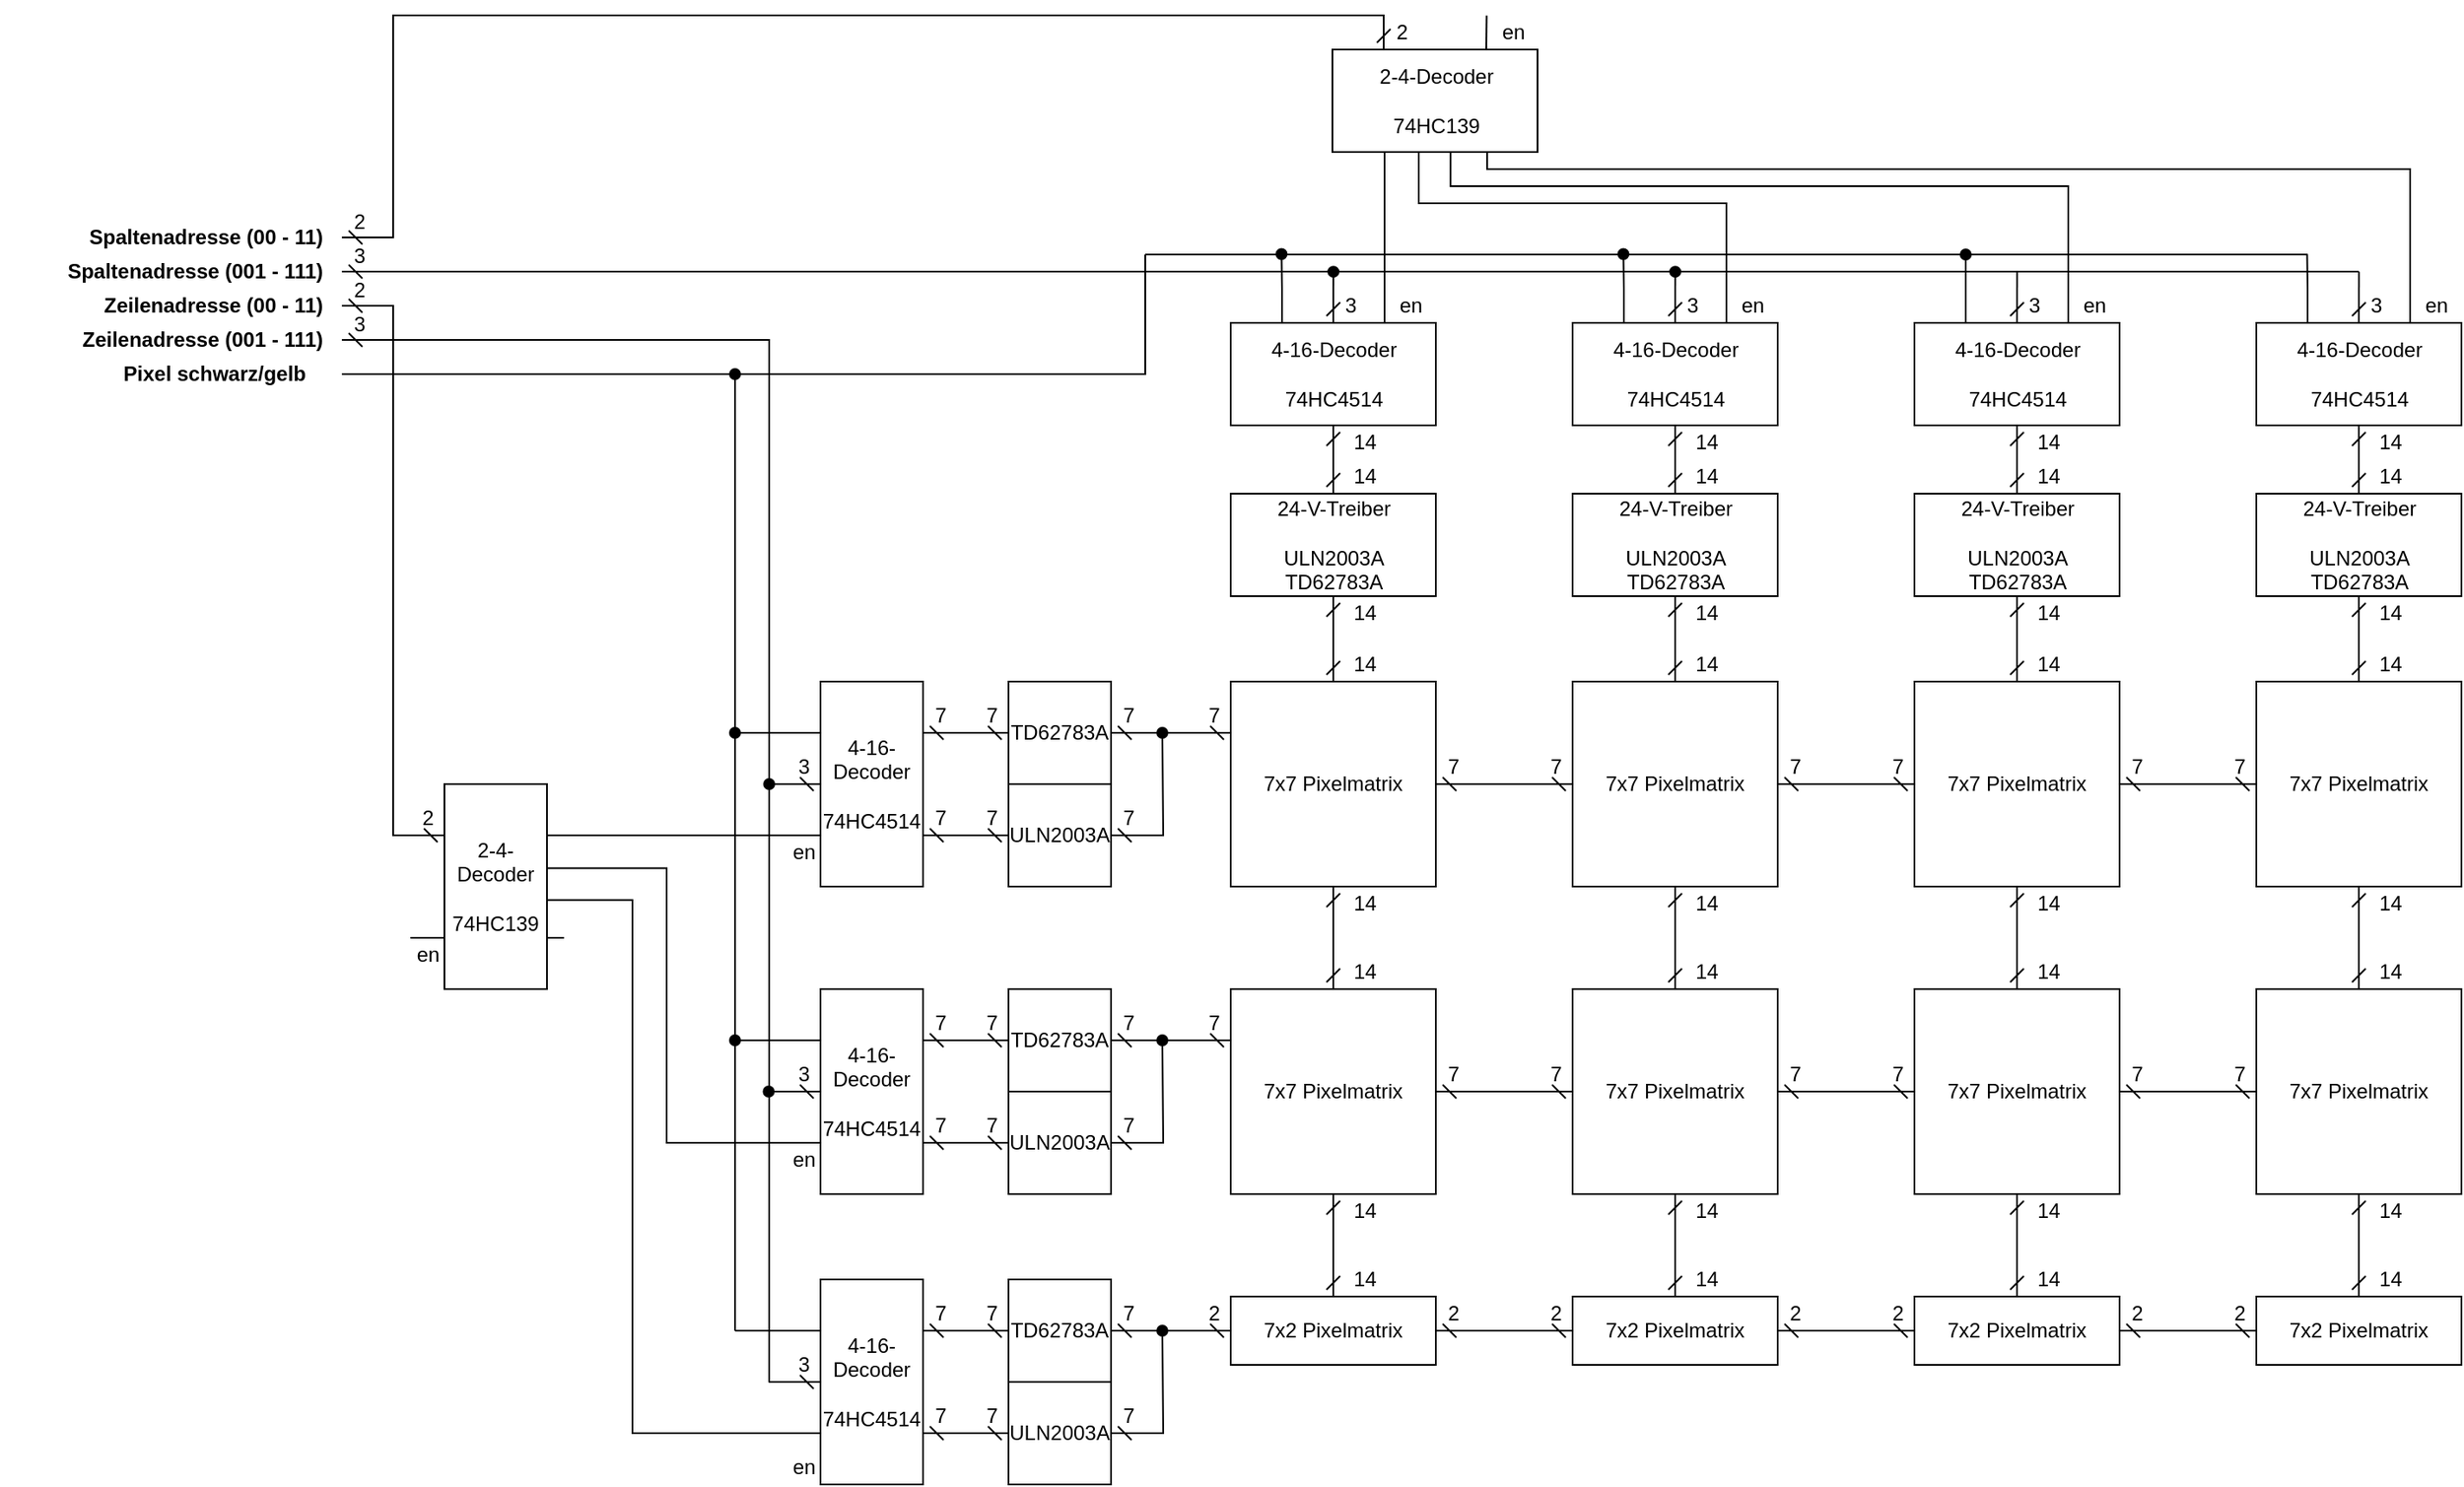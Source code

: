<mxfile version="12.1.9" type="device" pages="1"><diagram name="Page-1" id="16e2658f-23c8-b752-8be9-c03fbebb8bbe"><mxGraphModel dx="1669" dy="1172" grid="1" gridSize="10" guides="1" tooltips="1" connect="1" arrows="1" fold="1" page="1" pageScale="1" pageWidth="1100" pageHeight="850" background="#ffffff" math="0" shadow="0"><root><mxCell id="0"/><mxCell id="1" parent="0"/><mxCell id="AP1-8QNdp-dhVw5lgacH-3" value="" style="edgeStyle=orthogonalEdgeStyle;rounded=0;orthogonalLoop=1;jettySize=auto;html=1;endArrow=dash;endFill=0;startArrow=dash;startFill=0;" parent="1" source="AP1-8QNdp-dhVw5lgacH-1" target="AP1-8QNdp-dhVw5lgacH-2" edge="1"><mxGeometry relative="1" as="geometry"/></mxCell><mxCell id="AP1-8QNdp-dhVw5lgacH-11" value="" style="edgeStyle=orthogonalEdgeStyle;rounded=0;orthogonalLoop=1;jettySize=auto;html=1;startArrow=dash;startFill=0;endArrow=dash;endFill=0;" parent="1" source="AP1-8QNdp-dhVw5lgacH-1" target="AP1-8QNdp-dhVw5lgacH-10" edge="1"><mxGeometry relative="1" as="geometry"/></mxCell><mxCell id="AP1-8QNdp-dhVw5lgacH-27" value="" style="edgeStyle=orthogonalEdgeStyle;rounded=0;orthogonalLoop=1;jettySize=auto;html=1;startArrow=dash;startFill=0;endArrow=dash;endFill=0;" parent="1" source="AP1-8QNdp-dhVw5lgacH-1" target="AP1-8QNdp-dhVw5lgacH-26" edge="1"><mxGeometry relative="1" as="geometry"/></mxCell><mxCell id="AP1-8QNdp-dhVw5lgacH-1" value="7x7 Pixelmatrix" style="rounded=0;whiteSpace=wrap;html=1;" parent="1" vertex="1"><mxGeometry x="490" y="260" width="120" height="120" as="geometry"/></mxCell><mxCell id="AP1-8QNdp-dhVw5lgacH-31" value="" style="edgeStyle=orthogonalEdgeStyle;rounded=0;orthogonalLoop=1;jettySize=auto;html=1;startArrow=dash;startFill=0;endArrow=dash;endFill=0;" parent="1" source="AP1-8QNdp-dhVw5lgacH-26" target="AP1-8QNdp-dhVw5lgacH-30" edge="1"><mxGeometry relative="1" as="geometry"/></mxCell><mxCell id="AP1-8QNdp-dhVw5lgacH-35" value="" style="edgeStyle=orthogonalEdgeStyle;rounded=0;orthogonalLoop=1;jettySize=auto;html=1;startArrow=dash;startFill=0;endArrow=dash;endFill=0;" parent="1" source="AP1-8QNdp-dhVw5lgacH-26" target="AP1-8QNdp-dhVw5lgacH-34" edge="1"><mxGeometry relative="1" as="geometry"/></mxCell><mxCell id="AP1-8QNdp-dhVw5lgacH-26" value="7x7 Pixelmatrix" style="rounded=0;whiteSpace=wrap;html=1;" parent="1" vertex="1"><mxGeometry x="490" y="440" width="120" height="120" as="geometry"/></mxCell><mxCell id="AP1-8QNdp-dhVw5lgacH-44" value="" style="edgeStyle=orthogonalEdgeStyle;rounded=0;orthogonalLoop=1;jettySize=auto;html=1;startArrow=dash;startFill=0;endArrow=dash;endFill=0;" parent="1" source="AP1-8QNdp-dhVw5lgacH-34" target="AP1-8QNdp-dhVw5lgacH-43" edge="1"><mxGeometry relative="1" as="geometry"/></mxCell><mxCell id="AP1-8QNdp-dhVw5lgacH-34" value="7x7 Pixelmatrix" style="rounded=0;whiteSpace=wrap;html=1;" parent="1" vertex="1"><mxGeometry x="690" y="440" width="120" height="120" as="geometry"/></mxCell><mxCell id="AP1-8QNdp-dhVw5lgacH-46" value="" style="edgeStyle=orthogonalEdgeStyle;rounded=0;orthogonalLoop=1;jettySize=auto;html=1;startArrow=dash;startFill=0;endArrow=dash;endFill=0;" parent="1" source="AP1-8QNdp-dhVw5lgacH-43" target="AP1-8QNdp-dhVw5lgacH-45" edge="1"><mxGeometry relative="1" as="geometry"/></mxCell><mxCell id="AP1-8QNdp-dhVw5lgacH-53" style="edgeStyle=orthogonalEdgeStyle;rounded=0;orthogonalLoop=1;jettySize=auto;html=1;exitX=0.5;exitY=0;exitDx=0;exitDy=0;entryX=0.5;entryY=1;entryDx=0;entryDy=0;startArrow=dash;startFill=0;endArrow=dash;endFill=0;" parent="1" source="AP1-8QNdp-dhVw5lgacH-43" target="AP1-8QNdp-dhVw5lgacH-22" edge="1"><mxGeometry relative="1" as="geometry"/></mxCell><mxCell id="AP1-8QNdp-dhVw5lgacH-43" value="7x7 Pixelmatrix" style="rounded=0;whiteSpace=wrap;html=1;" parent="1" vertex="1"><mxGeometry x="890" y="440" width="120" height="120" as="geometry"/></mxCell><mxCell id="AP1-8QNdp-dhVw5lgacH-52" style="edgeStyle=orthogonalEdgeStyle;rounded=0;orthogonalLoop=1;jettySize=auto;html=1;exitX=0.5;exitY=0;exitDx=0;exitDy=0;entryX=0.5;entryY=1;entryDx=0;entryDy=0;startArrow=dash;startFill=0;endArrow=dash;endFill=0;" parent="1" source="AP1-8QNdp-dhVw5lgacH-45" target="AP1-8QNdp-dhVw5lgacH-47" edge="1"><mxGeometry relative="1" as="geometry"/></mxCell><mxCell id="AP1-8QNdp-dhVw5lgacH-45" value="7x7 Pixelmatrix" style="rounded=0;whiteSpace=wrap;html=1;" parent="1" vertex="1"><mxGeometry x="1090" y="440" width="120" height="120" as="geometry"/></mxCell><mxCell id="AP1-8QNdp-dhVw5lgacH-38" value="" style="edgeStyle=orthogonalEdgeStyle;rounded=0;orthogonalLoop=1;jettySize=auto;html=1;startArrow=dash;startFill=0;endArrow=dash;endFill=0;" parent="1" source="AP1-8QNdp-dhVw5lgacH-30" target="AP1-8QNdp-dhVw5lgacH-37" edge="1"><mxGeometry relative="1" as="geometry"/></mxCell><mxCell id="AP1-8QNdp-dhVw5lgacH-30" value="7x2 Pixelmatrix" style="rounded=0;whiteSpace=wrap;html=1;" parent="1" vertex="1"><mxGeometry x="490" y="620" width="120" height="40" as="geometry"/></mxCell><mxCell id="AP1-8QNdp-dhVw5lgacH-40" value="" style="edgeStyle=orthogonalEdgeStyle;rounded=0;orthogonalLoop=1;jettySize=auto;html=1;startArrow=dash;startFill=0;endArrow=dash;endFill=0;" parent="1" source="AP1-8QNdp-dhVw5lgacH-37" target="AP1-8QNdp-dhVw5lgacH-39" edge="1"><mxGeometry relative="1" as="geometry"/></mxCell><mxCell id="AP1-8QNdp-dhVw5lgacH-49" style="edgeStyle=orthogonalEdgeStyle;rounded=0;orthogonalLoop=1;jettySize=auto;html=1;exitX=0.5;exitY=0;exitDx=0;exitDy=0;entryX=0.5;entryY=1;entryDx=0;entryDy=0;startArrow=dash;startFill=0;endArrow=dash;endFill=0;" parent="1" source="AP1-8QNdp-dhVw5lgacH-37" target="AP1-8QNdp-dhVw5lgacH-34" edge="1"><mxGeometry relative="1" as="geometry"/></mxCell><mxCell id="AP1-8QNdp-dhVw5lgacH-37" value="7x2 Pixelmatrix" style="rounded=0;whiteSpace=wrap;html=1;" parent="1" vertex="1"><mxGeometry x="690" y="620" width="120" height="40" as="geometry"/></mxCell><mxCell id="AP1-8QNdp-dhVw5lgacH-42" value="" style="edgeStyle=orthogonalEdgeStyle;rounded=0;orthogonalLoop=1;jettySize=auto;html=1;startArrow=dash;startFill=0;endArrow=dash;endFill=0;" parent="1" source="AP1-8QNdp-dhVw5lgacH-39" target="AP1-8QNdp-dhVw5lgacH-41" edge="1"><mxGeometry relative="1" as="geometry"/></mxCell><mxCell id="AP1-8QNdp-dhVw5lgacH-50" style="edgeStyle=orthogonalEdgeStyle;rounded=0;orthogonalLoop=1;jettySize=auto;html=1;exitX=0.5;exitY=0;exitDx=0;exitDy=0;entryX=0.5;entryY=1;entryDx=0;entryDy=0;startArrow=dash;startFill=0;endArrow=dash;endFill=0;" parent="1" source="AP1-8QNdp-dhVw5lgacH-39" target="AP1-8QNdp-dhVw5lgacH-43" edge="1"><mxGeometry relative="1" as="geometry"/></mxCell><mxCell id="AP1-8QNdp-dhVw5lgacH-39" value="7x2 Pixelmatrix" style="rounded=0;whiteSpace=wrap;html=1;" parent="1" vertex="1"><mxGeometry x="890" y="620" width="120" height="40" as="geometry"/></mxCell><mxCell id="AP1-8QNdp-dhVw5lgacH-51" style="edgeStyle=orthogonalEdgeStyle;rounded=0;orthogonalLoop=1;jettySize=auto;html=1;exitX=0.5;exitY=0;exitDx=0;exitDy=0;entryX=0.5;entryY=1;entryDx=0;entryDy=0;startArrow=dash;startFill=0;endArrow=dash;endFill=0;" parent="1" source="AP1-8QNdp-dhVw5lgacH-41" target="AP1-8QNdp-dhVw5lgacH-45" edge="1"><mxGeometry relative="1" as="geometry"/></mxCell><mxCell id="AP1-8QNdp-dhVw5lgacH-41" value="7x2 Pixelmatrix" style="rounded=0;whiteSpace=wrap;html=1;" parent="1" vertex="1"><mxGeometry x="1090" y="620" width="120" height="40" as="geometry"/></mxCell><mxCell id="AP1-8QNdp-dhVw5lgacH-23" value="" style="edgeStyle=orthogonalEdgeStyle;rounded=0;orthogonalLoop=1;jettySize=auto;html=1;startArrow=dash;startFill=0;endArrow=dash;endFill=0;" parent="1" source="AP1-8QNdp-dhVw5lgacH-10" target="AP1-8QNdp-dhVw5lgacH-22" edge="1"><mxGeometry relative="1" as="geometry"/></mxCell><mxCell id="AP1-8QNdp-dhVw5lgacH-36" style="edgeStyle=orthogonalEdgeStyle;rounded=0;orthogonalLoop=1;jettySize=auto;html=1;exitX=0.5;exitY=1;exitDx=0;exitDy=0;entryX=0.5;entryY=0;entryDx=0;entryDy=0;startArrow=dash;startFill=0;endArrow=dash;endFill=0;" parent="1" source="AP1-8QNdp-dhVw5lgacH-10" target="AP1-8QNdp-dhVw5lgacH-34" edge="1"><mxGeometry relative="1" as="geometry"/></mxCell><mxCell id="AP1-8QNdp-dhVw5lgacH-10" value="7x7 Pixelmatrix" style="rounded=0;whiteSpace=wrap;html=1;" parent="1" vertex="1"><mxGeometry x="690" y="260" width="120" height="120" as="geometry"/></mxCell><mxCell id="AP1-8QNdp-dhVw5lgacH-48" value="" style="edgeStyle=orthogonalEdgeStyle;rounded=0;orthogonalLoop=1;jettySize=auto;html=1;startArrow=dash;startFill=0;endArrow=dash;endFill=0;" parent="1" source="AP1-8QNdp-dhVw5lgacH-22" target="AP1-8QNdp-dhVw5lgacH-47" edge="1"><mxGeometry relative="1" as="geometry"/></mxCell><mxCell id="AP1-8QNdp-dhVw5lgacH-22" value="7x7 Pixelmatrix" style="rounded=0;whiteSpace=wrap;html=1;" parent="1" vertex="1"><mxGeometry x="890" y="260" width="120" height="120" as="geometry"/></mxCell><mxCell id="AP1-8QNdp-dhVw5lgacH-47" value="7x7 Pixelmatrix" style="rounded=0;whiteSpace=wrap;html=1;" parent="1" vertex="1"><mxGeometry x="1090" y="260" width="120" height="120" as="geometry"/></mxCell><mxCell id="AP1-8QNdp-dhVw5lgacH-7" value="" style="edgeStyle=orthogonalEdgeStyle;rounded=0;orthogonalLoop=1;jettySize=auto;html=1;startArrow=dash;startFill=0;endArrow=dash;endFill=0;" parent="1" source="AP1-8QNdp-dhVw5lgacH-2" target="AP1-8QNdp-dhVw5lgacH-6" edge="1"><mxGeometry relative="1" as="geometry"/></mxCell><mxCell id="AP1-8QNdp-dhVw5lgacH-2" value="&lt;div&gt;24-V-Treiber&lt;/div&gt;&lt;div&gt;&lt;br&gt;&lt;/div&gt;&lt;div&gt;ULN2003A&lt;/div&gt;&lt;div&gt;TD62783A&lt;br&gt;&lt;/div&gt;" style="rounded=0;html=1;" parent="1" vertex="1"><mxGeometry x="490" y="150" width="120" height="60" as="geometry"/></mxCell><mxCell id="AP1-8QNdp-dhVw5lgacH-153" style="edgeStyle=orthogonalEdgeStyle;rounded=0;orthogonalLoop=1;jettySize=auto;html=1;exitX=0.25;exitY=0;exitDx=0;exitDy=0;startArrow=none;startFill=0;endArrow=oval;endFill=1;" parent="1" source="AP1-8QNdp-dhVw5lgacH-6" edge="1"><mxGeometry relative="1" as="geometry"><mxPoint x="519.724" y="9.724" as="targetPoint"/></mxGeometry></mxCell><mxCell id="AP1-8QNdp-dhVw5lgacH-154" style="edgeStyle=orthogonalEdgeStyle;rounded=0;orthogonalLoop=1;jettySize=auto;html=1;exitX=0.5;exitY=0;exitDx=0;exitDy=0;startArrow=dash;startFill=0;endArrow=oval;endFill=1;" parent="1" source="AP1-8QNdp-dhVw5lgacH-6" edge="1"><mxGeometry relative="1" as="geometry"><mxPoint x="550.069" y="20.069" as="targetPoint"/></mxGeometry></mxCell><mxCell id="AP1-8QNdp-dhVw5lgacH-155" style="edgeStyle=orthogonalEdgeStyle;rounded=0;orthogonalLoop=1;jettySize=auto;html=1;exitX=0.75;exitY=0;exitDx=0;exitDy=0;startArrow=none;startFill=0;endArrow=none;endFill=0;" parent="1" source="AP1-8QNdp-dhVw5lgacH-6" edge="1"><mxGeometry relative="1" as="geometry"><mxPoint x="580" y="-50" as="targetPoint"/></mxGeometry></mxCell><mxCell id="AP1-8QNdp-dhVw5lgacH-6" value="&lt;div&gt;4-16-Decoder&lt;/div&gt;&lt;div&gt;&lt;br&gt;&lt;/div&gt;&lt;div&gt;74HC4514&lt;br&gt;&lt;/div&gt;" style="rounded=0;html=1;" parent="1" vertex="1"><mxGeometry x="490" y="50" width="120" height="60" as="geometry"/></mxCell><mxCell id="AP1-8QNdp-dhVw5lgacH-4" value="14" style="text;html=1;resizable=0;points=[];autosize=1;align=left;verticalAlign=top;spacingTop=-4;" parent="1" vertex="1"><mxGeometry x="560" y="210" width="30" height="20" as="geometry"/></mxCell><mxCell id="AP1-8QNdp-dhVw5lgacH-5" value="14" style="text;html=1;resizable=0;points=[];autosize=1;align=left;verticalAlign=top;spacingTop=-4;" parent="1" vertex="1"><mxGeometry x="560" y="240" width="30" height="20" as="geometry"/></mxCell><mxCell id="AP1-8QNdp-dhVw5lgacH-8" value="14" style="text;html=1;resizable=0;points=[];autosize=1;align=left;verticalAlign=top;spacingTop=-4;" parent="1" vertex="1"><mxGeometry x="560" y="130" width="30" height="20" as="geometry"/></mxCell><mxCell id="AP1-8QNdp-dhVw5lgacH-9" value="14" style="text;html=1;resizable=0;points=[];autosize=1;align=left;verticalAlign=top;spacingTop=-4;" parent="1" vertex="1"><mxGeometry x="560" y="110" width="30" height="20" as="geometry"/></mxCell><mxCell id="AP1-8QNdp-dhVw5lgacH-12" value="7" style="text;html=1;resizable=0;points=[];autosize=1;align=center;verticalAlign=top;spacingTop=-4;" parent="1" vertex="1"><mxGeometry x="610" y="300" width="20" height="20" as="geometry"/></mxCell><mxCell id="AP1-8QNdp-dhVw5lgacH-13" value="7" style="text;html=1;resizable=0;points=[];autosize=1;align=center;verticalAlign=top;spacingTop=-4;" parent="1" vertex="1"><mxGeometry x="670" y="300" width="20" height="20" as="geometry"/></mxCell><mxCell id="AP1-8QNdp-dhVw5lgacH-14" value="" style="edgeStyle=orthogonalEdgeStyle;rounded=0;orthogonalLoop=1;jettySize=auto;html=1;startArrow=dash;startFill=0;endArrow=dash;endFill=0;" parent="1" source="AP1-8QNdp-dhVw5lgacH-15" target="AP1-8QNdp-dhVw5lgacH-16" edge="1"><mxGeometry relative="1" as="geometry"/></mxCell><mxCell id="AP1-8QNdp-dhVw5lgacH-20" style="edgeStyle=orthogonalEdgeStyle;rounded=0;orthogonalLoop=1;jettySize=auto;html=1;exitX=0.5;exitY=1;exitDx=0;exitDy=0;entryX=0.5;entryY=0;entryDx=0;entryDy=0;startArrow=dash;startFill=0;endArrow=dash;endFill=0;" parent="1" source="AP1-8QNdp-dhVw5lgacH-15" target="AP1-8QNdp-dhVw5lgacH-10" edge="1"><mxGeometry relative="1" as="geometry"/></mxCell><mxCell id="AP1-8QNdp-dhVw5lgacH-15" value="&lt;div&gt;24-V-Treiber&lt;/div&gt;&lt;div&gt;&lt;br&gt;&lt;/div&gt;&lt;div&gt;ULN2003A&lt;/div&gt;&lt;div&gt;TD62783A&lt;br&gt;&lt;/div&gt;" style="rounded=0;html=1;" parent="1" vertex="1"><mxGeometry x="690" y="150" width="120" height="60" as="geometry"/></mxCell><mxCell id="AP1-8QNdp-dhVw5lgacH-156" style="edgeStyle=orthogonalEdgeStyle;rounded=0;orthogonalLoop=1;jettySize=auto;html=1;exitX=0.25;exitY=0;exitDx=0;exitDy=0;startArrow=none;startFill=0;endArrow=oval;endFill=1;" parent="1" source="AP1-8QNdp-dhVw5lgacH-16" edge="1"><mxGeometry relative="1" as="geometry"><mxPoint x="719.724" y="9.724" as="targetPoint"/></mxGeometry></mxCell><mxCell id="AP1-8QNdp-dhVw5lgacH-157" style="edgeStyle=orthogonalEdgeStyle;rounded=0;orthogonalLoop=1;jettySize=auto;html=1;exitX=0.5;exitY=0;exitDx=0;exitDy=0;startArrow=dash;startFill=0;endArrow=oval;endFill=1;" parent="1" source="AP1-8QNdp-dhVw5lgacH-16" edge="1"><mxGeometry relative="1" as="geometry"><mxPoint x="750.069" y="20.069" as="targetPoint"/></mxGeometry></mxCell><mxCell id="AP1-8QNdp-dhVw5lgacH-158" style="edgeStyle=orthogonalEdgeStyle;rounded=0;orthogonalLoop=1;jettySize=auto;html=1;exitX=0.75;exitY=0;exitDx=0;exitDy=0;startArrow=none;startFill=0;endArrow=none;endFill=0;" parent="1" source="AP1-8QNdp-dhVw5lgacH-16" edge="1"><mxGeometry relative="1" as="geometry"><mxPoint x="600" y="-50" as="targetPoint"/><Array as="points"><mxPoint x="780" y="-20"/><mxPoint x="600" y="-20"/></Array></mxGeometry></mxCell><mxCell id="AP1-8QNdp-dhVw5lgacH-16" value="&lt;div&gt;4-16-Decoder&lt;/div&gt;&lt;div&gt;&lt;br&gt;&lt;/div&gt;&lt;div&gt;74HC4514&lt;br&gt;&lt;/div&gt;" style="rounded=0;html=1;" parent="1" vertex="1"><mxGeometry x="690" y="50" width="120" height="60" as="geometry"/></mxCell><mxCell id="AP1-8QNdp-dhVw5lgacH-17" value="14" style="text;html=1;resizable=0;points=[];autosize=1;align=left;verticalAlign=top;spacingTop=-4;" parent="1" vertex="1"><mxGeometry x="760" y="210" width="30" height="20" as="geometry"/></mxCell><mxCell id="AP1-8QNdp-dhVw5lgacH-18" value="14" style="text;html=1;resizable=0;points=[];autosize=1;align=left;verticalAlign=top;spacingTop=-4;" parent="1" vertex="1"><mxGeometry x="760" y="130" width="30" height="20" as="geometry"/></mxCell><mxCell id="AP1-8QNdp-dhVw5lgacH-19" value="14" style="text;html=1;resizable=0;points=[];autosize=1;align=left;verticalAlign=top;spacingTop=-4;" parent="1" vertex="1"><mxGeometry x="760" y="110" width="30" height="20" as="geometry"/></mxCell><mxCell id="AP1-8QNdp-dhVw5lgacH-21" value="14" style="text;html=1;resizable=0;points=[];autosize=1;align=left;verticalAlign=top;spacingTop=-4;" parent="1" vertex="1"><mxGeometry x="760" y="240" width="30" height="20" as="geometry"/></mxCell><mxCell id="AP1-8QNdp-dhVw5lgacH-24" value="7" style="text;html=1;resizable=0;points=[];autosize=1;align=center;verticalAlign=top;spacingTop=-4;" parent="1" vertex="1"><mxGeometry x="810" y="300" width="20" height="20" as="geometry"/></mxCell><mxCell id="AP1-8QNdp-dhVw5lgacH-25" value="7" style="text;html=1;resizable=0;points=[];autosize=1;align=center;verticalAlign=top;spacingTop=-4;" parent="1" vertex="1"><mxGeometry x="870" y="300" width="20" height="20" as="geometry"/></mxCell><mxCell id="AP1-8QNdp-dhVw5lgacH-28" value="14" style="text;html=1;resizable=0;points=[];autosize=1;align=left;verticalAlign=top;spacingTop=-4;" parent="1" vertex="1"><mxGeometry x="560" y="380" width="30" height="20" as="geometry"/></mxCell><mxCell id="AP1-8QNdp-dhVw5lgacH-29" value="14" style="text;html=1;resizable=0;points=[];autosize=1;align=left;verticalAlign=top;spacingTop=-4;" parent="1" vertex="1"><mxGeometry x="560" y="420" width="30" height="20" as="geometry"/></mxCell><mxCell id="AP1-8QNdp-dhVw5lgacH-32" value="14" style="text;html=1;resizable=0;points=[];autosize=1;align=left;verticalAlign=top;spacingTop=-4;" parent="1" vertex="1"><mxGeometry x="560" y="560" width="30" height="20" as="geometry"/></mxCell><mxCell id="AP1-8QNdp-dhVw5lgacH-33" value="14" style="text;html=1;resizable=0;points=[];autosize=1;align=left;verticalAlign=top;spacingTop=-4;" parent="1" vertex="1"><mxGeometry x="560" y="600" width="30" height="20" as="geometry"/></mxCell><mxCell id="AP1-8QNdp-dhVw5lgacH-54" value="7" style="text;html=1;resizable=0;points=[];autosize=1;align=center;verticalAlign=top;spacingTop=-4;" parent="1" vertex="1"><mxGeometry x="1010" y="300" width="20" height="20" as="geometry"/></mxCell><mxCell id="AP1-8QNdp-dhVw5lgacH-55" value="7" style="text;html=1;resizable=0;points=[];autosize=1;align=center;verticalAlign=top;spacingTop=-4;" parent="1" vertex="1"><mxGeometry x="1070" y="300" width="20" height="20" as="geometry"/></mxCell><mxCell id="AP1-8QNdp-dhVw5lgacH-56" value="7" style="text;html=1;resizable=0;points=[];autosize=1;align=center;verticalAlign=top;spacingTop=-4;" parent="1" vertex="1"><mxGeometry x="810" y="480" width="20" height="20" as="geometry"/></mxCell><mxCell id="AP1-8QNdp-dhVw5lgacH-57" value="7" style="text;html=1;resizable=0;points=[];autosize=1;align=center;verticalAlign=top;spacingTop=-4;" parent="1" vertex="1"><mxGeometry x="870" y="480" width="20" height="20" as="geometry"/></mxCell><mxCell id="AP1-8QNdp-dhVw5lgacH-58" value="7" style="text;html=1;resizable=0;points=[];autosize=1;align=center;verticalAlign=top;spacingTop=-4;" parent="1" vertex="1"><mxGeometry x="1010" y="480" width="20" height="20" as="geometry"/></mxCell><mxCell id="AP1-8QNdp-dhVw5lgacH-59" value="7" style="text;html=1;resizable=0;points=[];autosize=1;align=center;verticalAlign=top;spacingTop=-4;" parent="1" vertex="1"><mxGeometry x="1070" y="480" width="20" height="20" as="geometry"/></mxCell><mxCell id="AP1-8QNdp-dhVw5lgacH-60" value="7" style="text;html=1;resizable=0;points=[];autosize=1;align=center;verticalAlign=top;spacingTop=-4;" parent="1" vertex="1"><mxGeometry x="610" y="480" width="20" height="20" as="geometry"/></mxCell><mxCell id="AP1-8QNdp-dhVw5lgacH-61" value="7" style="text;html=1;resizable=0;points=[];autosize=1;align=center;verticalAlign=top;spacingTop=-4;" parent="1" vertex="1"><mxGeometry x="670" y="480" width="20" height="20" as="geometry"/></mxCell><mxCell id="AP1-8QNdp-dhVw5lgacH-62" value="2" style="text;html=1;resizable=0;points=[];autosize=1;align=center;verticalAlign=top;spacingTop=-4;" parent="1" vertex="1"><mxGeometry x="610" y="620" width="20" height="20" as="geometry"/></mxCell><mxCell id="AP1-8QNdp-dhVw5lgacH-63" value="2" style="text;html=1;resizable=0;points=[];autosize=1;align=center;verticalAlign=top;spacingTop=-4;" parent="1" vertex="1"><mxGeometry x="670" y="620" width="20" height="20" as="geometry"/></mxCell><mxCell id="AP1-8QNdp-dhVw5lgacH-64" value="2" style="text;html=1;resizable=0;points=[];autosize=1;align=center;verticalAlign=top;spacingTop=-4;" parent="1" vertex="1"><mxGeometry x="810" y="620" width="20" height="20" as="geometry"/></mxCell><mxCell id="AP1-8QNdp-dhVw5lgacH-65" value="2" style="text;html=1;resizable=0;points=[];autosize=1;align=center;verticalAlign=top;spacingTop=-4;" parent="1" vertex="1"><mxGeometry x="870" y="620" width="20" height="20" as="geometry"/></mxCell><mxCell id="AP1-8QNdp-dhVw5lgacH-66" value="2" style="text;html=1;resizable=0;points=[];autosize=1;align=center;verticalAlign=top;spacingTop=-4;" parent="1" vertex="1"><mxGeometry x="1010" y="620" width="20" height="20" as="geometry"/></mxCell><mxCell id="AP1-8QNdp-dhVw5lgacH-67" value="2" style="text;html=1;resizable=0;points=[];autosize=1;align=center;verticalAlign=top;spacingTop=-4;" parent="1" vertex="1"><mxGeometry x="1070" y="620" width="20" height="20" as="geometry"/></mxCell><mxCell id="AP1-8QNdp-dhVw5lgacH-68" value="14" style="text;html=1;resizable=0;points=[];autosize=1;align=left;verticalAlign=top;spacingTop=-4;" parent="1" vertex="1"><mxGeometry x="760" y="380" width="30" height="20" as="geometry"/></mxCell><mxCell id="AP1-8QNdp-dhVw5lgacH-69" value="14" style="text;html=1;resizable=0;points=[];autosize=1;align=left;verticalAlign=top;spacingTop=-4;" parent="1" vertex="1"><mxGeometry x="760" y="420" width="30" height="20" as="geometry"/></mxCell><mxCell id="AP1-8QNdp-dhVw5lgacH-70" value="14" style="text;html=1;resizable=0;points=[];autosize=1;align=left;verticalAlign=top;spacingTop=-4;" parent="1" vertex="1"><mxGeometry x="760" y="560" width="30" height="20" as="geometry"/></mxCell><mxCell id="AP1-8QNdp-dhVw5lgacH-71" value="14" style="text;html=1;resizable=0;points=[];autosize=1;align=left;verticalAlign=top;spacingTop=-4;" parent="1" vertex="1"><mxGeometry x="760" y="600" width="30" height="20" as="geometry"/></mxCell><mxCell id="AP1-8QNdp-dhVw5lgacH-72" value="14" style="text;html=1;resizable=0;points=[];autosize=1;align=left;verticalAlign=top;spacingTop=-4;" parent="1" vertex="1"><mxGeometry x="960" y="380" width="30" height="20" as="geometry"/></mxCell><mxCell id="AP1-8QNdp-dhVw5lgacH-73" value="14" style="text;html=1;resizable=0;points=[];autosize=1;align=left;verticalAlign=top;spacingTop=-4;" parent="1" vertex="1"><mxGeometry x="960" y="420" width="30" height="20" as="geometry"/></mxCell><mxCell id="AP1-8QNdp-dhVw5lgacH-74" value="14" style="text;html=1;resizable=0;points=[];autosize=1;align=left;verticalAlign=top;spacingTop=-4;" parent="1" vertex="1"><mxGeometry x="960" y="560" width="30" height="20" as="geometry"/></mxCell><mxCell id="AP1-8QNdp-dhVw5lgacH-75" value="14" style="text;html=1;resizable=0;points=[];autosize=1;align=left;verticalAlign=top;spacingTop=-4;" parent="1" vertex="1"><mxGeometry x="960" y="600" width="30" height="20" as="geometry"/></mxCell><mxCell id="AP1-8QNdp-dhVw5lgacH-76" value="14" style="text;html=1;resizable=0;points=[];autosize=1;align=left;verticalAlign=top;spacingTop=-4;" parent="1" vertex="1"><mxGeometry x="1160" y="380" width="30" height="20" as="geometry"/></mxCell><mxCell id="AP1-8QNdp-dhVw5lgacH-77" value="14" style="text;html=1;resizable=0;points=[];autosize=1;align=left;verticalAlign=top;spacingTop=-4;" parent="1" vertex="1"><mxGeometry x="1160" y="420" width="30" height="20" as="geometry"/></mxCell><mxCell id="AP1-8QNdp-dhVw5lgacH-78" value="14" style="text;html=1;resizable=0;points=[];autosize=1;align=left;verticalAlign=top;spacingTop=-4;" parent="1" vertex="1"><mxGeometry x="1160" y="560" width="30" height="20" as="geometry"/></mxCell><mxCell id="AP1-8QNdp-dhVw5lgacH-79" value="14" style="text;html=1;resizable=0;points=[];autosize=1;align=left;verticalAlign=top;spacingTop=-4;" parent="1" vertex="1"><mxGeometry x="1160" y="600" width="30" height="20" as="geometry"/></mxCell><mxCell id="AP1-8QNdp-dhVw5lgacH-80" value="" style="edgeStyle=orthogonalEdgeStyle;rounded=0;orthogonalLoop=1;jettySize=auto;html=1;startArrow=dash;startFill=0;endArrow=dash;endFill=0;" parent="1" source="AP1-8QNdp-dhVw5lgacH-82" target="AP1-8QNdp-dhVw5lgacH-83" edge="1"><mxGeometry relative="1" as="geometry"/></mxCell><mxCell id="AP1-8QNdp-dhVw5lgacH-81" style="edgeStyle=orthogonalEdgeStyle;rounded=0;orthogonalLoop=1;jettySize=auto;html=1;exitX=0.5;exitY=1;exitDx=0;exitDy=0;entryX=0.5;entryY=0;entryDx=0;entryDy=0;startArrow=dash;startFill=0;endArrow=dash;endFill=0;" parent="1" source="AP1-8QNdp-dhVw5lgacH-82" edge="1"><mxGeometry relative="1" as="geometry"><mxPoint x="950" y="260" as="targetPoint"/></mxGeometry></mxCell><mxCell id="AP1-8QNdp-dhVw5lgacH-82" value="&lt;div&gt;24-V-Treiber&lt;/div&gt;&lt;div&gt;&lt;br&gt;&lt;/div&gt;&lt;div&gt;ULN2003A&lt;/div&gt;&lt;div&gt;TD62783A&lt;br&gt;&lt;/div&gt;" style="rounded=0;html=1;" parent="1" vertex="1"><mxGeometry x="890" y="150" width="120" height="60" as="geometry"/></mxCell><mxCell id="AP1-8QNdp-dhVw5lgacH-159" style="edgeStyle=orthogonalEdgeStyle;rounded=0;orthogonalLoop=1;jettySize=auto;html=1;exitX=0.25;exitY=0;exitDx=0;exitDy=0;startArrow=none;startFill=0;endArrow=oval;endFill=1;" parent="1" source="AP1-8QNdp-dhVw5lgacH-83" edge="1"><mxGeometry relative="1" as="geometry"><mxPoint x="920" y="10" as="targetPoint"/></mxGeometry></mxCell><mxCell id="AP1-8QNdp-dhVw5lgacH-160" style="edgeStyle=orthogonalEdgeStyle;rounded=0;orthogonalLoop=1;jettySize=auto;html=1;exitX=0.5;exitY=0;exitDx=0;exitDy=0;startArrow=dash;startFill=0;endArrow=none;endFill=0;" parent="1" source="AP1-8QNdp-dhVw5lgacH-83" edge="1"><mxGeometry relative="1" as="geometry"><mxPoint x="950.069" y="20.069" as="targetPoint"/></mxGeometry></mxCell><mxCell id="AP1-8QNdp-dhVw5lgacH-161" style="edgeStyle=orthogonalEdgeStyle;rounded=0;orthogonalLoop=1;jettySize=auto;html=1;exitX=0.75;exitY=0;exitDx=0;exitDy=0;startArrow=none;startFill=0;endArrow=none;endFill=0;" parent="1" source="AP1-8QNdp-dhVw5lgacH-83" edge="1"><mxGeometry relative="1" as="geometry"><mxPoint x="618.621" y="-50" as="targetPoint"/><Array as="points"><mxPoint x="980" y="-30"/><mxPoint x="618" y="-30"/></Array></mxGeometry></mxCell><mxCell id="AP1-8QNdp-dhVw5lgacH-83" value="&lt;div&gt;4-16-Decoder&lt;/div&gt;&lt;div&gt;&lt;br&gt;&lt;/div&gt;&lt;div&gt;74HC4514&lt;br&gt;&lt;/div&gt;" style="rounded=0;html=1;" parent="1" vertex="1"><mxGeometry x="890" y="50" width="120" height="60" as="geometry"/></mxCell><mxCell id="AP1-8QNdp-dhVw5lgacH-84" value="14" style="text;html=1;resizable=0;points=[];autosize=1;align=left;verticalAlign=top;spacingTop=-4;" parent="1" vertex="1"><mxGeometry x="960" y="210" width="30" height="20" as="geometry"/></mxCell><mxCell id="AP1-8QNdp-dhVw5lgacH-85" value="14" style="text;html=1;resizable=0;points=[];autosize=1;align=left;verticalAlign=top;spacingTop=-4;" parent="1" vertex="1"><mxGeometry x="960" y="130" width="30" height="20" as="geometry"/></mxCell><mxCell id="AP1-8QNdp-dhVw5lgacH-86" value="14" style="text;html=1;resizable=0;points=[];autosize=1;align=left;verticalAlign=top;spacingTop=-4;" parent="1" vertex="1"><mxGeometry x="960" y="110" width="30" height="20" as="geometry"/></mxCell><mxCell id="AP1-8QNdp-dhVw5lgacH-87" value="14" style="text;html=1;resizable=0;points=[];autosize=1;align=left;verticalAlign=top;spacingTop=-4;" parent="1" vertex="1"><mxGeometry x="960" y="240" width="30" height="20" as="geometry"/></mxCell><mxCell id="AP1-8QNdp-dhVw5lgacH-88" value="" style="edgeStyle=orthogonalEdgeStyle;rounded=0;orthogonalLoop=1;jettySize=auto;html=1;startArrow=dash;startFill=0;endArrow=dash;endFill=0;" parent="1" source="AP1-8QNdp-dhVw5lgacH-90" target="AP1-8QNdp-dhVw5lgacH-91" edge="1"><mxGeometry relative="1" as="geometry"/></mxCell><mxCell id="AP1-8QNdp-dhVw5lgacH-89" style="edgeStyle=orthogonalEdgeStyle;rounded=0;orthogonalLoop=1;jettySize=auto;html=1;exitX=0.5;exitY=1;exitDx=0;exitDy=0;entryX=0.5;entryY=0;entryDx=0;entryDy=0;startArrow=dash;startFill=0;endArrow=dash;endFill=0;" parent="1" source="AP1-8QNdp-dhVw5lgacH-90" edge="1"><mxGeometry relative="1" as="geometry"><mxPoint x="1150" y="260" as="targetPoint"/></mxGeometry></mxCell><mxCell id="AP1-8QNdp-dhVw5lgacH-90" value="&lt;div&gt;24-V-Treiber&lt;/div&gt;&lt;div&gt;&lt;br&gt;&lt;/div&gt;&lt;div&gt;ULN2003A&lt;/div&gt;&lt;div&gt;TD62783A&lt;br&gt;&lt;/div&gt;" style="rounded=0;html=1;" parent="1" vertex="1"><mxGeometry x="1090" y="150" width="120" height="60" as="geometry"/></mxCell><mxCell id="AP1-8QNdp-dhVw5lgacH-162" style="edgeStyle=orthogonalEdgeStyle;rounded=0;orthogonalLoop=1;jettySize=auto;html=1;exitX=0.25;exitY=0;exitDx=0;exitDy=0;startArrow=none;startFill=0;endArrow=none;endFill=0;" parent="1" source="AP1-8QNdp-dhVw5lgacH-91" edge="1"><mxGeometry relative="1" as="geometry"><mxPoint x="1119.724" y="9.724" as="targetPoint"/></mxGeometry></mxCell><mxCell id="AP1-8QNdp-dhVw5lgacH-163" style="edgeStyle=orthogonalEdgeStyle;rounded=0;orthogonalLoop=1;jettySize=auto;html=1;exitX=0.5;exitY=0;exitDx=0;exitDy=0;startArrow=dash;startFill=0;endArrow=none;endFill=0;" parent="1" source="AP1-8QNdp-dhVw5lgacH-91" edge="1"><mxGeometry relative="1" as="geometry"><mxPoint x="1150.069" y="20.069" as="targetPoint"/></mxGeometry></mxCell><mxCell id="AP1-8QNdp-dhVw5lgacH-164" style="edgeStyle=orthogonalEdgeStyle;rounded=0;orthogonalLoop=1;jettySize=auto;html=1;exitX=0.75;exitY=0;exitDx=0;exitDy=0;startArrow=none;startFill=0;endArrow=none;endFill=0;" parent="1" source="AP1-8QNdp-dhVw5lgacH-91" edge="1"><mxGeometry relative="1" as="geometry"><mxPoint x="640" y="-50" as="targetPoint"/><Array as="points"><mxPoint x="1180" y="-40"/><mxPoint x="640" y="-40"/></Array></mxGeometry></mxCell><mxCell id="AP1-8QNdp-dhVw5lgacH-91" value="&lt;div&gt;4-16-Decoder&lt;/div&gt;&lt;div&gt;&lt;br&gt;&lt;/div&gt;&lt;div&gt;74HC4514&lt;br&gt;&lt;/div&gt;" style="rounded=0;html=1;" parent="1" vertex="1"><mxGeometry x="1090" y="50" width="120" height="60" as="geometry"/></mxCell><mxCell id="AP1-8QNdp-dhVw5lgacH-92" value="14" style="text;html=1;resizable=0;points=[];autosize=1;align=left;verticalAlign=top;spacingTop=-4;" parent="1" vertex="1"><mxGeometry x="1160" y="210" width="30" height="20" as="geometry"/></mxCell><mxCell id="AP1-8QNdp-dhVw5lgacH-93" value="14" style="text;html=1;resizable=0;points=[];autosize=1;align=left;verticalAlign=top;spacingTop=-4;" parent="1" vertex="1"><mxGeometry x="1160" y="130" width="30" height="20" as="geometry"/></mxCell><mxCell id="AP1-8QNdp-dhVw5lgacH-94" value="14" style="text;html=1;resizable=0;points=[];autosize=1;align=left;verticalAlign=top;spacingTop=-4;" parent="1" vertex="1"><mxGeometry x="1160" y="110" width="30" height="20" as="geometry"/></mxCell><mxCell id="AP1-8QNdp-dhVw5lgacH-95" value="14" style="text;html=1;resizable=0;points=[];autosize=1;align=left;verticalAlign=top;spacingTop=-4;" parent="1" vertex="1"><mxGeometry x="1160" y="240" width="30" height="20" as="geometry"/></mxCell><mxCell id="AP1-8QNdp-dhVw5lgacH-100" style="edgeStyle=orthogonalEdgeStyle;rounded=0;orthogonalLoop=1;jettySize=auto;html=1;exitX=1;exitY=0.5;exitDx=0;exitDy=0;entryX=0;entryY=0.25;entryDx=0;entryDy=0;startArrow=dash;startFill=0;endArrow=dash;endFill=0;" parent="1" source="AP1-8QNdp-dhVw5lgacH-98" target="AP1-8QNdp-dhVw5lgacH-1" edge="1"><mxGeometry relative="1" as="geometry"/></mxCell><mxCell id="AP1-8QNdp-dhVw5lgacH-98" value="TD62783A" style="rounded=0;whiteSpace=wrap;html=1;align=center;" parent="1" vertex="1"><mxGeometry x="360" y="260" width="60" height="60" as="geometry"/></mxCell><mxCell id="AP1-8QNdp-dhVw5lgacH-101" style="edgeStyle=orthogonalEdgeStyle;rounded=0;orthogonalLoop=1;jettySize=auto;html=1;exitX=1;exitY=0.5;exitDx=0;exitDy=0;startArrow=dash;startFill=0;endArrow=oval;endFill=1;" parent="1" source="AP1-8QNdp-dhVw5lgacH-99" edge="1"><mxGeometry relative="1" as="geometry"><mxPoint x="450" y="290" as="targetPoint"/></mxGeometry></mxCell><mxCell id="AP1-8QNdp-dhVw5lgacH-99" value="ULN2003A" style="rounded=0;whiteSpace=wrap;html=1;align=center;" parent="1" vertex="1"><mxGeometry x="360" y="320" width="60" height="60" as="geometry"/></mxCell><mxCell id="AP1-8QNdp-dhVw5lgacH-102" value="7" style="text;html=1;resizable=0;points=[];autosize=1;align=center;verticalAlign=top;spacingTop=-4;" parent="1" vertex="1"><mxGeometry x="420" y="270" width="20" height="20" as="geometry"/></mxCell><mxCell id="AP1-8QNdp-dhVw5lgacH-103" value="7" style="text;html=1;resizable=0;points=[];autosize=1;align=center;verticalAlign=top;spacingTop=-4;" parent="1" vertex="1"><mxGeometry x="420" y="330" width="20" height="20" as="geometry"/></mxCell><mxCell id="AP1-8QNdp-dhVw5lgacH-104" value="7" style="text;html=1;resizable=0;points=[];autosize=1;align=center;verticalAlign=top;spacingTop=-4;" parent="1" vertex="1"><mxGeometry x="470" y="270" width="20" height="20" as="geometry"/></mxCell><mxCell id="AP1-8QNdp-dhVw5lgacH-107" style="edgeStyle=orthogonalEdgeStyle;rounded=0;orthogonalLoop=1;jettySize=auto;html=1;exitX=1;exitY=0.25;exitDx=0;exitDy=0;entryX=0;entryY=0.5;entryDx=0;entryDy=0;startArrow=dash;startFill=0;endArrow=dash;endFill=0;" parent="1" source="AP1-8QNdp-dhVw5lgacH-105" target="AP1-8QNdp-dhVw5lgacH-98" edge="1"><mxGeometry relative="1" as="geometry"/></mxCell><mxCell id="AP1-8QNdp-dhVw5lgacH-108" style="edgeStyle=orthogonalEdgeStyle;rounded=0;orthogonalLoop=1;jettySize=auto;html=1;exitX=1;exitY=0.75;exitDx=0;exitDy=0;entryX=0;entryY=0.5;entryDx=0;entryDy=0;startArrow=dash;startFill=0;endArrow=dash;endFill=0;" parent="1" source="AP1-8QNdp-dhVw5lgacH-105" target="AP1-8QNdp-dhVw5lgacH-99" edge="1"><mxGeometry relative="1" as="geometry"/></mxCell><mxCell id="AP1-8QNdp-dhVw5lgacH-141" style="edgeStyle=orthogonalEdgeStyle;rounded=0;orthogonalLoop=1;jettySize=auto;html=1;exitX=0;exitY=0.25;exitDx=0;exitDy=0;startArrow=none;startFill=0;endArrow=oval;endFill=1;" parent="1" source="AP1-8QNdp-dhVw5lgacH-105" edge="1"><mxGeometry relative="1" as="geometry"><mxPoint x="200" y="290" as="targetPoint"/></mxGeometry></mxCell><mxCell id="AP1-8QNdp-dhVw5lgacH-145" style="edgeStyle=orthogonalEdgeStyle;rounded=0;orthogonalLoop=1;jettySize=auto;html=1;exitX=0;exitY=0.5;exitDx=0;exitDy=0;startArrow=dash;startFill=0;endArrow=oval;endFill=1;" parent="1" source="AP1-8QNdp-dhVw5lgacH-105" edge="1"><mxGeometry relative="1" as="geometry"><mxPoint x="220" y="320" as="targetPoint"/></mxGeometry></mxCell><mxCell id="AP1-8QNdp-dhVw5lgacH-146" style="edgeStyle=orthogonalEdgeStyle;rounded=0;orthogonalLoop=1;jettySize=auto;html=1;exitX=0;exitY=0.75;exitDx=0;exitDy=0;startArrow=none;startFill=0;endArrow=none;endFill=0;" parent="1" source="AP1-8QNdp-dhVw5lgacH-105" edge="1"><mxGeometry relative="1" as="geometry"><mxPoint x="90" y="350" as="targetPoint"/></mxGeometry></mxCell><mxCell id="AP1-8QNdp-dhVw5lgacH-105" value="&lt;div&gt;4-16-Decoder&lt;/div&gt;&lt;div&gt;&lt;br&gt;&lt;/div&gt;&lt;div&gt;74HC4514&lt;br&gt;&lt;/div&gt;" style="rounded=0;whiteSpace=wrap;html=1;" parent="1" vertex="1"><mxGeometry x="250" y="260" width="60" height="120" as="geometry"/></mxCell><mxCell id="AP1-8QNdp-dhVw5lgacH-109" value="7" style="text;html=1;resizable=0;points=[];autosize=1;align=center;verticalAlign=top;spacingTop=-4;" parent="1" vertex="1"><mxGeometry x="310" y="270" width="20" height="20" as="geometry"/></mxCell><mxCell id="AP1-8QNdp-dhVw5lgacH-110" value="7" style="text;html=1;resizable=0;points=[];autosize=1;align=center;verticalAlign=top;spacingTop=-4;" parent="1" vertex="1"><mxGeometry x="310" y="330" width="20" height="20" as="geometry"/></mxCell><mxCell id="AP1-8QNdp-dhVw5lgacH-111" value="7" style="text;html=1;resizable=0;points=[];autosize=1;align=center;verticalAlign=top;spacingTop=-4;" parent="1" vertex="1"><mxGeometry x="340" y="270" width="20" height="20" as="geometry"/></mxCell><mxCell id="AP1-8QNdp-dhVw5lgacH-112" value="7" style="text;html=1;resizable=0;points=[];autosize=1;align=center;verticalAlign=top;spacingTop=-4;" parent="1" vertex="1"><mxGeometry x="340" y="330" width="20" height="20" as="geometry"/></mxCell><mxCell id="AP1-8QNdp-dhVw5lgacH-113" style="edgeStyle=orthogonalEdgeStyle;rounded=0;orthogonalLoop=1;jettySize=auto;html=1;exitX=1;exitY=0.5;exitDx=0;exitDy=0;entryX=0;entryY=0.25;entryDx=0;entryDy=0;startArrow=dash;startFill=0;endArrow=dash;endFill=0;" parent="1" source="AP1-8QNdp-dhVw5lgacH-114" edge="1"><mxGeometry relative="1" as="geometry"><mxPoint x="490" y="470" as="targetPoint"/></mxGeometry></mxCell><mxCell id="AP1-8QNdp-dhVw5lgacH-114" value="TD62783A" style="rounded=0;whiteSpace=wrap;html=1;align=center;" parent="1" vertex="1"><mxGeometry x="360" y="440" width="60" height="60" as="geometry"/></mxCell><mxCell id="AP1-8QNdp-dhVw5lgacH-115" style="edgeStyle=orthogonalEdgeStyle;rounded=0;orthogonalLoop=1;jettySize=auto;html=1;exitX=1;exitY=0.5;exitDx=0;exitDy=0;startArrow=dash;startFill=0;endArrow=oval;endFill=1;" parent="1" source="AP1-8QNdp-dhVw5lgacH-116" edge="1"><mxGeometry relative="1" as="geometry"><mxPoint x="450" y="470" as="targetPoint"/></mxGeometry></mxCell><mxCell id="AP1-8QNdp-dhVw5lgacH-116" value="ULN2003A" style="rounded=0;whiteSpace=wrap;html=1;align=center;" parent="1" vertex="1"><mxGeometry x="360" y="500" width="60" height="60" as="geometry"/></mxCell><mxCell id="AP1-8QNdp-dhVw5lgacH-117" value="7" style="text;html=1;resizable=0;points=[];autosize=1;align=center;verticalAlign=top;spacingTop=-4;" parent="1" vertex="1"><mxGeometry x="420" y="450" width="20" height="20" as="geometry"/></mxCell><mxCell id="AP1-8QNdp-dhVw5lgacH-118" value="7" style="text;html=1;resizable=0;points=[];autosize=1;align=center;verticalAlign=top;spacingTop=-4;" parent="1" vertex="1"><mxGeometry x="420" y="510" width="20" height="20" as="geometry"/></mxCell><mxCell id="AP1-8QNdp-dhVw5lgacH-119" value="7" style="text;html=1;resizable=0;points=[];autosize=1;align=center;verticalAlign=top;spacingTop=-4;" parent="1" vertex="1"><mxGeometry x="470" y="450" width="20" height="20" as="geometry"/></mxCell><mxCell id="AP1-8QNdp-dhVw5lgacH-120" style="edgeStyle=orthogonalEdgeStyle;rounded=0;orthogonalLoop=1;jettySize=auto;html=1;exitX=1;exitY=0.25;exitDx=0;exitDy=0;entryX=0;entryY=0.5;entryDx=0;entryDy=0;startArrow=dash;startFill=0;endArrow=dash;endFill=0;" parent="1" source="AP1-8QNdp-dhVw5lgacH-122" target="AP1-8QNdp-dhVw5lgacH-114" edge="1"><mxGeometry relative="1" as="geometry"/></mxCell><mxCell id="AP1-8QNdp-dhVw5lgacH-121" style="edgeStyle=orthogonalEdgeStyle;rounded=0;orthogonalLoop=1;jettySize=auto;html=1;exitX=1;exitY=0.75;exitDx=0;exitDy=0;entryX=0;entryY=0.5;entryDx=0;entryDy=0;startArrow=dash;startFill=0;endArrow=dash;endFill=0;" parent="1" source="AP1-8QNdp-dhVw5lgacH-122" target="AP1-8QNdp-dhVw5lgacH-116" edge="1"><mxGeometry relative="1" as="geometry"/></mxCell><mxCell id="AP1-8QNdp-dhVw5lgacH-147" style="edgeStyle=orthogonalEdgeStyle;rounded=0;orthogonalLoop=1;jettySize=auto;html=1;exitX=0;exitY=0.25;exitDx=0;exitDy=0;startArrow=none;startFill=0;endArrow=oval;endFill=1;" parent="1" source="AP1-8QNdp-dhVw5lgacH-122" edge="1"><mxGeometry relative="1" as="geometry"><mxPoint x="200" y="470" as="targetPoint"/></mxGeometry></mxCell><mxCell id="AP1-8QNdp-dhVw5lgacH-148" style="edgeStyle=orthogonalEdgeStyle;rounded=0;orthogonalLoop=1;jettySize=auto;html=1;exitX=0;exitY=0.5;exitDx=0;exitDy=0;startArrow=dash;startFill=0;endArrow=oval;endFill=1;" parent="1" source="AP1-8QNdp-dhVw5lgacH-122" edge="1"><mxGeometry relative="1" as="geometry"><mxPoint x="219.724" y="500.069" as="targetPoint"/></mxGeometry></mxCell><mxCell id="AP1-8QNdp-dhVw5lgacH-149" style="edgeStyle=orthogonalEdgeStyle;rounded=0;orthogonalLoop=1;jettySize=auto;html=1;exitX=0;exitY=0.75;exitDx=0;exitDy=0;startArrow=none;startFill=0;endArrow=none;endFill=0;" parent="1" source="AP1-8QNdp-dhVw5lgacH-122" edge="1"><mxGeometry relative="1" as="geometry"><mxPoint x="90" y="369.31" as="targetPoint"/><Array as="points"><mxPoint x="160" y="530"/><mxPoint x="160" y="369"/></Array></mxGeometry></mxCell><mxCell id="AP1-8QNdp-dhVw5lgacH-122" value="&lt;div&gt;4-16-Decoder&lt;/div&gt;&lt;div&gt;&lt;br&gt;&lt;/div&gt;&lt;div&gt;74HC4514&lt;br&gt;&lt;/div&gt;" style="rounded=0;whiteSpace=wrap;html=1;" parent="1" vertex="1"><mxGeometry x="250" y="440" width="60" height="120" as="geometry"/></mxCell><mxCell id="AP1-8QNdp-dhVw5lgacH-123" value="7" style="text;html=1;resizable=0;points=[];autosize=1;align=center;verticalAlign=top;spacingTop=-4;" parent="1" vertex="1"><mxGeometry x="310" y="450" width="20" height="20" as="geometry"/></mxCell><mxCell id="AP1-8QNdp-dhVw5lgacH-124" value="7" style="text;html=1;resizable=0;points=[];autosize=1;align=center;verticalAlign=top;spacingTop=-4;" parent="1" vertex="1"><mxGeometry x="310" y="510" width="20" height="20" as="geometry"/></mxCell><mxCell id="AP1-8QNdp-dhVw5lgacH-125" value="7" style="text;html=1;resizable=0;points=[];autosize=1;align=center;verticalAlign=top;spacingTop=-4;" parent="1" vertex="1"><mxGeometry x="340" y="450" width="20" height="20" as="geometry"/></mxCell><mxCell id="AP1-8QNdp-dhVw5lgacH-126" value="7" style="text;html=1;resizable=0;points=[];autosize=1;align=center;verticalAlign=top;spacingTop=-4;" parent="1" vertex="1"><mxGeometry x="340" y="510" width="20" height="20" as="geometry"/></mxCell><mxCell id="AP1-8QNdp-dhVw5lgacH-127" style="edgeStyle=orthogonalEdgeStyle;rounded=0;orthogonalLoop=1;jettySize=auto;html=1;exitX=1;exitY=0.5;exitDx=0;exitDy=0;entryX=0;entryY=0.25;entryDx=0;entryDy=0;startArrow=dash;startFill=0;endArrow=dash;endFill=0;" parent="1" source="AP1-8QNdp-dhVw5lgacH-128" edge="1"><mxGeometry relative="1" as="geometry"><mxPoint x="490" y="640" as="targetPoint"/></mxGeometry></mxCell><mxCell id="AP1-8QNdp-dhVw5lgacH-128" value="TD62783A" style="rounded=0;whiteSpace=wrap;html=1;align=center;" parent="1" vertex="1"><mxGeometry x="360" y="610" width="60" height="60" as="geometry"/></mxCell><mxCell id="AP1-8QNdp-dhVw5lgacH-129" style="edgeStyle=orthogonalEdgeStyle;rounded=0;orthogonalLoop=1;jettySize=auto;html=1;exitX=1;exitY=0.5;exitDx=0;exitDy=0;startArrow=dash;startFill=0;endArrow=oval;endFill=1;" parent="1" source="AP1-8QNdp-dhVw5lgacH-130" edge="1"><mxGeometry relative="1" as="geometry"><mxPoint x="450" y="640" as="targetPoint"/></mxGeometry></mxCell><mxCell id="AP1-8QNdp-dhVw5lgacH-130" value="ULN2003A" style="rounded=0;whiteSpace=wrap;html=1;align=center;" parent="1" vertex="1"><mxGeometry x="360" y="670" width="60" height="60" as="geometry"/></mxCell><mxCell id="AP1-8QNdp-dhVw5lgacH-131" value="7" style="text;html=1;resizable=0;points=[];autosize=1;align=center;verticalAlign=top;spacingTop=-4;" parent="1" vertex="1"><mxGeometry x="420" y="620" width="20" height="20" as="geometry"/></mxCell><mxCell id="AP1-8QNdp-dhVw5lgacH-132" value="7" style="text;html=1;resizable=0;points=[];autosize=1;align=center;verticalAlign=top;spacingTop=-4;" parent="1" vertex="1"><mxGeometry x="420" y="680" width="20" height="20" as="geometry"/></mxCell><mxCell id="AP1-8QNdp-dhVw5lgacH-133" value="2" style="text;html=1;resizable=0;points=[];autosize=1;align=center;verticalAlign=top;spacingTop=-4;" parent="1" vertex="1"><mxGeometry x="470" y="620" width="20" height="20" as="geometry"/></mxCell><mxCell id="AP1-8QNdp-dhVw5lgacH-134" style="edgeStyle=orthogonalEdgeStyle;rounded=0;orthogonalLoop=1;jettySize=auto;html=1;exitX=1;exitY=0.25;exitDx=0;exitDy=0;entryX=0;entryY=0.5;entryDx=0;entryDy=0;startArrow=dash;startFill=0;endArrow=dash;endFill=0;" parent="1" source="AP1-8QNdp-dhVw5lgacH-136" target="AP1-8QNdp-dhVw5lgacH-128" edge="1"><mxGeometry relative="1" as="geometry"/></mxCell><mxCell id="AP1-8QNdp-dhVw5lgacH-135" style="edgeStyle=orthogonalEdgeStyle;rounded=0;orthogonalLoop=1;jettySize=auto;html=1;exitX=1;exitY=0.75;exitDx=0;exitDy=0;entryX=0;entryY=0.5;entryDx=0;entryDy=0;startArrow=dash;startFill=0;endArrow=dash;endFill=0;" parent="1" source="AP1-8QNdp-dhVw5lgacH-136" target="AP1-8QNdp-dhVw5lgacH-130" edge="1"><mxGeometry relative="1" as="geometry"/></mxCell><mxCell id="AP1-8QNdp-dhVw5lgacH-150" style="edgeStyle=orthogonalEdgeStyle;rounded=0;orthogonalLoop=1;jettySize=auto;html=1;exitX=0;exitY=0.25;exitDx=0;exitDy=0;startArrow=none;startFill=0;endArrow=none;endFill=0;" parent="1" source="AP1-8QNdp-dhVw5lgacH-136" edge="1"><mxGeometry relative="1" as="geometry"><mxPoint x="200" y="640" as="targetPoint"/></mxGeometry></mxCell><mxCell id="AP1-8QNdp-dhVw5lgacH-151" style="edgeStyle=orthogonalEdgeStyle;rounded=0;orthogonalLoop=1;jettySize=auto;html=1;exitX=0;exitY=0.5;exitDx=0;exitDy=0;startArrow=dash;startFill=0;endArrow=none;endFill=0;" parent="1" source="AP1-8QNdp-dhVw5lgacH-136" edge="1"><mxGeometry relative="1" as="geometry"><mxPoint x="219.724" y="669.724" as="targetPoint"/></mxGeometry></mxCell><mxCell id="AP1-8QNdp-dhVw5lgacH-152" style="edgeStyle=orthogonalEdgeStyle;rounded=0;orthogonalLoop=1;jettySize=auto;html=1;exitX=0;exitY=0.75;exitDx=0;exitDy=0;startArrow=none;startFill=0;endArrow=none;endFill=0;" parent="1" source="AP1-8QNdp-dhVw5lgacH-136" edge="1"><mxGeometry relative="1" as="geometry"><mxPoint x="90" y="387.931" as="targetPoint"/><Array as="points"><mxPoint x="140" y="700"/><mxPoint x="140" y="388"/></Array></mxGeometry></mxCell><mxCell id="AP1-8QNdp-dhVw5lgacH-136" value="&lt;div&gt;4-16-Decoder&lt;/div&gt;&lt;div&gt;&lt;br&gt;&lt;/div&gt;&lt;div&gt;74HC4514&lt;br&gt;&lt;/div&gt;" style="rounded=0;whiteSpace=wrap;html=1;" parent="1" vertex="1"><mxGeometry x="250" y="610" width="60" height="120" as="geometry"/></mxCell><mxCell id="AP1-8QNdp-dhVw5lgacH-137" value="7" style="text;html=1;resizable=0;points=[];autosize=1;align=center;verticalAlign=top;spacingTop=-4;" parent="1" vertex="1"><mxGeometry x="310" y="620" width="20" height="20" as="geometry"/></mxCell><mxCell id="AP1-8QNdp-dhVw5lgacH-138" value="7" style="text;html=1;resizable=0;points=[];autosize=1;align=center;verticalAlign=top;spacingTop=-4;" parent="1" vertex="1"><mxGeometry x="310" y="680" width="20" height="20" as="geometry"/></mxCell><mxCell id="AP1-8QNdp-dhVw5lgacH-139" value="7" style="text;html=1;resizable=0;points=[];autosize=1;align=center;verticalAlign=top;spacingTop=-4;" parent="1" vertex="1"><mxGeometry x="340" y="620" width="20" height="20" as="geometry"/></mxCell><mxCell id="AP1-8QNdp-dhVw5lgacH-140" value="7" style="text;html=1;resizable=0;points=[];autosize=1;align=center;verticalAlign=top;spacingTop=-4;" parent="1" vertex="1"><mxGeometry x="340" y="680" width="20" height="20" as="geometry"/></mxCell><mxCell id="AP1-8QNdp-dhVw5lgacH-165" value="&lt;div align=&quot;center&quot;&gt;en&lt;/div&gt;" style="text;html=1;resizable=0;points=[];autosize=1;align=center;verticalAlign=top;spacingTop=-4;" parent="1" vertex="1"><mxGeometry x="580" y="30" width="30" height="20" as="geometry"/></mxCell><mxCell id="AP1-8QNdp-dhVw5lgacH-166" value="&lt;div align=&quot;center&quot;&gt;en&lt;/div&gt;" style="text;html=1;resizable=0;points=[];autosize=1;align=center;verticalAlign=top;spacingTop=-4;" parent="1" vertex="1"><mxGeometry x="780" y="30" width="30" height="20" as="geometry"/></mxCell><mxCell id="AP1-8QNdp-dhVw5lgacH-167" value="&lt;div align=&quot;center&quot;&gt;en&lt;/div&gt;" style="text;html=1;resizable=0;points=[];autosize=1;align=center;verticalAlign=top;spacingTop=-4;" parent="1" vertex="1"><mxGeometry x="980" y="30" width="30" height="20" as="geometry"/></mxCell><mxCell id="AP1-8QNdp-dhVw5lgacH-168" value="&lt;div align=&quot;center&quot;&gt;en&lt;/div&gt;" style="text;html=1;resizable=0;points=[];autosize=1;align=center;verticalAlign=top;spacingTop=-4;" parent="1" vertex="1"><mxGeometry x="1180" y="30" width="30" height="20" as="geometry"/></mxCell><mxCell id="AP1-8QNdp-dhVw5lgacH-169" value="3" style="text;html=1;resizable=0;points=[];autosize=1;align=left;verticalAlign=top;spacingTop=-4;" parent="1" vertex="1"><mxGeometry x="1155" y="30" width="20" height="20" as="geometry"/></mxCell><mxCell id="AP1-8QNdp-dhVw5lgacH-170" value="3" style="text;html=1;resizable=0;points=[];autosize=1;align=left;verticalAlign=top;spacingTop=-4;" parent="1" vertex="1"><mxGeometry x="955" y="30" width="20" height="20" as="geometry"/></mxCell><mxCell id="AP1-8QNdp-dhVw5lgacH-171" value="3" style="text;html=1;resizable=0;points=[];autosize=1;align=left;verticalAlign=top;spacingTop=-4;" parent="1" vertex="1"><mxGeometry x="755" y="30" width="20" height="20" as="geometry"/></mxCell><mxCell id="AP1-8QNdp-dhVw5lgacH-172" value="3" style="text;html=1;resizable=0;points=[];autosize=1;align=left;verticalAlign=top;spacingTop=-4;" parent="1" vertex="1"><mxGeometry x="555" y="30" width="20" height="20" as="geometry"/></mxCell><mxCell id="AP1-8QNdp-dhVw5lgacH-173" value="3" style="text;html=1;resizable=0;points=[];autosize=1;align=center;verticalAlign=top;spacingTop=-4;" parent="1" vertex="1"><mxGeometry x="230" y="300" width="20" height="20" as="geometry"/></mxCell><mxCell id="AP1-8QNdp-dhVw5lgacH-174" value="en" style="text;html=1;resizable=0;points=[];autosize=1;align=center;verticalAlign=top;spacingTop=-4;" parent="1" vertex="1"><mxGeometry x="225" y="350" width="30" height="20" as="geometry"/></mxCell><mxCell id="AP1-8QNdp-dhVw5lgacH-175" value="3" style="text;html=1;resizable=0;points=[];autosize=1;align=center;verticalAlign=top;spacingTop=-4;" parent="1" vertex="1"><mxGeometry x="230" y="480" width="20" height="20" as="geometry"/></mxCell><mxCell id="AP1-8QNdp-dhVw5lgacH-176" value="en" style="text;html=1;resizable=0;points=[];autosize=1;align=center;verticalAlign=top;spacingTop=-4;" parent="1" vertex="1"><mxGeometry x="225" y="530" width="30" height="20" as="geometry"/></mxCell><mxCell id="AP1-8QNdp-dhVw5lgacH-177" value="3" style="text;html=1;resizable=0;points=[];autosize=1;align=center;verticalAlign=top;spacingTop=-4;" parent="1" vertex="1"><mxGeometry x="230" y="650" width="20" height="20" as="geometry"/></mxCell><mxCell id="AP1-8QNdp-dhVw5lgacH-178" value="en" style="text;html=1;resizable=0;points=[];autosize=1;align=center;verticalAlign=top;spacingTop=-4;" parent="1" vertex="1"><mxGeometry x="225" y="710" width="30" height="20" as="geometry"/></mxCell><mxCell id="AP1-8QNdp-dhVw5lgacH-179" value="" style="endArrow=oval;html=1;endFill=1;" parent="1" edge="1"><mxGeometry width="50" height="50" relative="1" as="geometry"><mxPoint x="200" y="640" as="sourcePoint"/><mxPoint x="200" y="80" as="targetPoint"/></mxGeometry></mxCell><mxCell id="AP1-8QNdp-dhVw5lgacH-180" value="" style="endArrow=dash;html=1;edgeStyle=orthogonalEdgeStyle;rounded=0;startArrow=none;startFill=0;endFill=0;" parent="1" edge="1"><mxGeometry width="50" height="50" relative="1" as="geometry"><mxPoint x="220" y="670" as="sourcePoint"/><mxPoint x="-30" y="60" as="targetPoint"/><Array as="points"><mxPoint x="220" y="60"/></Array></mxGeometry></mxCell><mxCell id="AP1-8QNdp-dhVw5lgacH-181" value="" style="endArrow=none;html=1;endFill=0;startArrow=dash;startFill=0;" parent="1" edge="1"><mxGeometry width="50" height="50" relative="1" as="geometry"><mxPoint x="-30" y="20" as="sourcePoint"/><mxPoint x="1150" y="20" as="targetPoint"/></mxGeometry></mxCell><mxCell id="AP1-8QNdp-dhVw5lgacH-182" value="" style="endArrow=none;html=1;" parent="1" edge="1"><mxGeometry width="50" height="50" relative="1" as="geometry"><mxPoint x="440" y="10" as="sourcePoint"/><mxPoint x="1120" y="10" as="targetPoint"/></mxGeometry></mxCell><mxCell id="AP1-8QNdp-dhVw5lgacH-183" value="" style="endArrow=none;html=1;edgeStyle=orthogonalEdgeStyle;rounded=0;" parent="1" edge="1"><mxGeometry width="50" height="50" relative="1" as="geometry"><mxPoint x="-30" y="80" as="sourcePoint"/><mxPoint x="440" y="10" as="targetPoint"/><Array as="points"><mxPoint x="160" y="80"/><mxPoint x="440" y="80"/></Array></mxGeometry></mxCell><mxCell id="AP1-8QNdp-dhVw5lgacH-184" value="Pixel schwarz/gelb" style="text;html=1;strokeColor=none;fillColor=none;align=right;verticalAlign=middle;rounded=0;fontStyle=1" parent="1" vertex="1"><mxGeometry x="-190" y="70" width="140" height="20" as="geometry"/></mxCell><mxCell id="AP1-8QNdp-dhVw5lgacH-185" value="Zeilenadresse (001 - 111)" style="text;html=1;strokeColor=none;fillColor=none;align=right;verticalAlign=middle;rounded=0;fontStyle=1" parent="1" vertex="1"><mxGeometry x="-200" y="50" width="160" height="20" as="geometry"/></mxCell><mxCell id="AP1-8QNdp-dhVw5lgacH-186" value="Spaltenadresse (001 - 111)" style="text;html=1;strokeColor=none;fillColor=none;align=right;verticalAlign=middle;rounded=0;fontStyle=1" parent="1" vertex="1"><mxGeometry x="-230" y="10" width="190" height="20" as="geometry"/></mxCell><mxCell id="AP1-8QNdp-dhVw5lgacH-190" style="edgeStyle=orthogonalEdgeStyle;rounded=0;orthogonalLoop=1;jettySize=auto;html=1;exitX=0;exitY=0.25;exitDx=0;exitDy=0;startArrow=dash;startFill=0;endArrow=dash;endFill=0;" parent="1" source="AP1-8QNdp-dhVw5lgacH-187" edge="1"><mxGeometry relative="1" as="geometry"><mxPoint x="-30" y="40" as="targetPoint"/><Array as="points"><mxPoint y="350"/><mxPoint y="40"/></Array></mxGeometry></mxCell><mxCell id="AP1-8QNdp-dhVw5lgacH-192" style="edgeStyle=orthogonalEdgeStyle;rounded=0;orthogonalLoop=1;jettySize=auto;html=1;exitX=0;exitY=0.75;exitDx=0;exitDy=0;startArrow=none;startFill=0;endArrow=none;endFill=0;" parent="1" source="AP1-8QNdp-dhVw5lgacH-187" edge="1"><mxGeometry relative="1" as="geometry"><mxPoint x="10.069" y="409.724" as="targetPoint"/></mxGeometry></mxCell><mxCell id="AP1-8QNdp-dhVw5lgacH-187" value="&lt;div&gt;2-4-Decoder&lt;/div&gt;&lt;div&gt;&lt;br&gt;&lt;/div&gt;&lt;div&gt;74HC139&lt;br&gt;&lt;/div&gt;" style="rounded=0;whiteSpace=wrap;html=1;" parent="1" vertex="1"><mxGeometry x="30" y="320" width="60" height="120" as="geometry"/></mxCell><mxCell id="AP1-8QNdp-dhVw5lgacH-188" value="" style="endArrow=none;html=1;" parent="1" edge="1"><mxGeometry width="50" height="50" relative="1" as="geometry"><mxPoint x="90" y="410" as="sourcePoint"/><mxPoint x="100" y="410" as="targetPoint"/></mxGeometry></mxCell><mxCell id="AP1-8QNdp-dhVw5lgacH-191" value="2" style="text;html=1;resizable=0;points=[];autosize=1;align=center;verticalAlign=top;spacingTop=-4;" parent="1" vertex="1"><mxGeometry x="10" y="330" width="20" height="20" as="geometry"/></mxCell><mxCell id="AP1-8QNdp-dhVw5lgacH-193" value="en" style="text;html=1;resizable=0;points=[];autosize=1;align=center;verticalAlign=top;spacingTop=-4;" parent="1" vertex="1"><mxGeometry x="5" y="410" width="30" height="20" as="geometry"/></mxCell><mxCell id="AP1-8QNdp-dhVw5lgacH-199" style="edgeStyle=orthogonalEdgeStyle;rounded=0;orthogonalLoop=1;jettySize=auto;html=1;exitX=0.75;exitY=0;exitDx=0;exitDy=0;startArrow=none;startFill=0;endArrow=none;endFill=0;" parent="1" source="AP1-8QNdp-dhVw5lgacH-194" edge="1"><mxGeometry relative="1" as="geometry"><mxPoint x="639.724" y="-129.931" as="targetPoint"/></mxGeometry></mxCell><mxCell id="AP1-8QNdp-dhVw5lgacH-201" style="edgeStyle=orthogonalEdgeStyle;rounded=0;orthogonalLoop=1;jettySize=auto;html=1;exitX=0.25;exitY=0;exitDx=0;exitDy=0;startArrow=dash;startFill=0;endArrow=dash;endFill=0;" parent="1" source="AP1-8QNdp-dhVw5lgacH-194" edge="1"><mxGeometry relative="1" as="geometry"><mxPoint x="-30" as="targetPoint"/><Array as="points"><mxPoint x="580" y="-130"/><mxPoint y="-130"/><mxPoint/><mxPoint x="-30"/></Array></mxGeometry></mxCell><mxCell id="AP1-8QNdp-dhVw5lgacH-194" value="&lt;div&gt;2-4-Decoder&lt;/div&gt;&lt;div&gt;&lt;br&gt;&lt;/div&gt;&lt;div&gt;74HC139&lt;br&gt;&lt;/div&gt;" style="rounded=0;html=1;" parent="1" vertex="1"><mxGeometry x="549.5" y="-110" width="120" height="60" as="geometry"/></mxCell><mxCell id="AP1-8QNdp-dhVw5lgacH-200" value="&lt;div align=&quot;center&quot;&gt;en&lt;/div&gt;" style="text;html=1;resizable=0;points=[];autosize=1;align=center;verticalAlign=top;spacingTop=-4;" parent="1" vertex="1"><mxGeometry x="639.5" y="-130" width="30" height="20" as="geometry"/></mxCell><mxCell id="AP1-8QNdp-dhVw5lgacH-202" value="2" style="text;html=1;resizable=0;points=[];autosize=1;align=left;verticalAlign=top;spacingTop=-4;" parent="1" vertex="1"><mxGeometry x="585" y="-130" width="20" height="20" as="geometry"/></mxCell><mxCell id="AP1-8QNdp-dhVw5lgacH-203" value="Spaltenadresse (00 - 11)" style="text;strokeColor=none;fillColor=none;align=right;verticalAlign=middle;rounded=0;fontStyle=1;html=1;" parent="1" vertex="1"><mxGeometry x="-230" y="-10.5" width="190" height="20" as="geometry"/></mxCell><mxCell id="AP1-8QNdp-dhVw5lgacH-204" value="Zeilenadresse (00 - 11)" style="text;html=1;strokeColor=none;fillColor=none;align=right;verticalAlign=middle;rounded=0;fontStyle=1" parent="1" vertex="1"><mxGeometry x="-230" y="30" width="190" height="20" as="geometry"/></mxCell><mxCell id="AP1-8QNdp-dhVw5lgacH-205" value="2" style="text;html=1;resizable=0;points=[];autosize=1;align=center;verticalAlign=bottom;spacingTop=-4;" parent="1" vertex="1"><mxGeometry x="-30" y="-20.5" width="20" height="20" as="geometry"/></mxCell><mxCell id="AP1-8QNdp-dhVw5lgacH-206" value="3" style="text;html=1;resizable=0;points=[];autosize=1;align=center;verticalAlign=bottom;spacingTop=-4;" parent="1" vertex="1"><mxGeometry x="-30" y="-0.5" width="20" height="20" as="geometry"/></mxCell><mxCell id="AP1-8QNdp-dhVw5lgacH-207" value="2" style="text;html=1;resizable=0;points=[];autosize=1;align=center;verticalAlign=bottom;spacingTop=-4;" parent="1" vertex="1"><mxGeometry x="-30" y="20" width="20" height="20" as="geometry"/></mxCell><mxCell id="AP1-8QNdp-dhVw5lgacH-208" value="3" style="text;html=1;resizable=0;points=[];autosize=1;align=center;verticalAlign=bottom;spacingTop=-4;" parent="1" vertex="1"><mxGeometry x="-30" y="40" width="20" height="20" as="geometry"/></mxCell></root></mxGraphModel></diagram></mxfile>